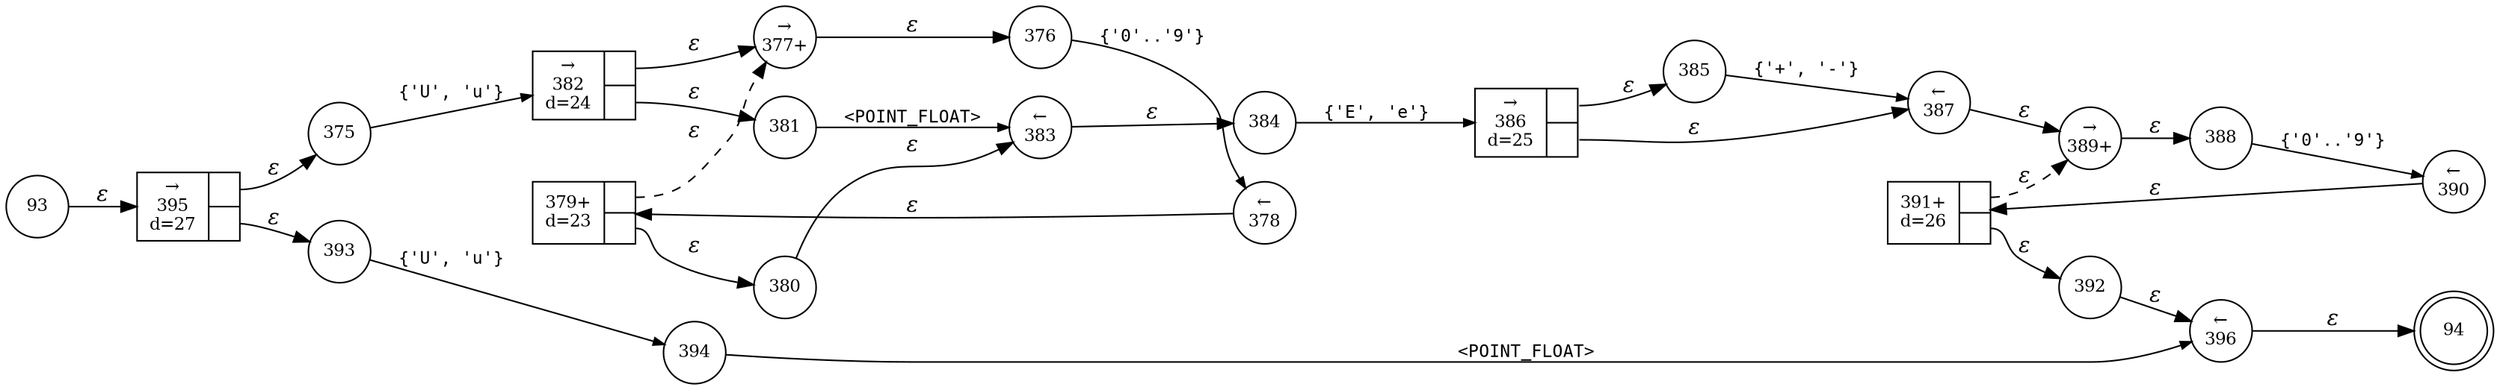 digraph ATN {
rankdir=LR;
s94[fontsize=11, label="94", shape=doublecircle, fixedsize=true, width=.6];
s384[fontsize=11,label="384", shape=circle, fixedsize=true, width=.55, peripheries=1];
s385[fontsize=11,label="385", shape=circle, fixedsize=true, width=.55, peripheries=1];
s386[fontsize=11,label="{&rarr;\n386\nd=25|{<p0>|<p1>}}", shape=record, fixedsize=false, peripheries=1];
s387[fontsize=11,label="&larr;\n387", shape=circle, fixedsize=true, width=.55, peripheries=1];
s388[fontsize=11,label="388", shape=circle, fixedsize=true, width=.55, peripheries=1];
s389[fontsize=11,label="&rarr;\n389+", shape=circle, fixedsize=true, width=.55, peripheries=1];
s390[fontsize=11,label="&larr;\n390", shape=circle, fixedsize=true, width=.55, peripheries=1];
s391[fontsize=11,label="{391+\nd=26|{<p0>|<p1>}}", shape=record, fixedsize=false, peripheries=1];
s392[fontsize=11,label="392", shape=circle, fixedsize=true, width=.55, peripheries=1];
s393[fontsize=11,label="393", shape=circle, fixedsize=true, width=.55, peripheries=1];
s394[fontsize=11,label="394", shape=circle, fixedsize=true, width=.55, peripheries=1];
s395[fontsize=11,label="{&rarr;\n395\nd=27|{<p0>|<p1>}}", shape=record, fixedsize=false, peripheries=1];
s396[fontsize=11,label="&larr;\n396", shape=circle, fixedsize=true, width=.55, peripheries=1];
s375[fontsize=11,label="375", shape=circle, fixedsize=true, width=.55, peripheries=1];
s376[fontsize=11,label="376", shape=circle, fixedsize=true, width=.55, peripheries=1];
s377[fontsize=11,label="&rarr;\n377+", shape=circle, fixedsize=true, width=.55, peripheries=1];
s378[fontsize=11,label="&larr;\n378", shape=circle, fixedsize=true, width=.55, peripheries=1];
s379[fontsize=11,label="{379+\nd=23|{<p0>|<p1>}}", shape=record, fixedsize=false, peripheries=1];
s380[fontsize=11,label="380", shape=circle, fixedsize=true, width=.55, peripheries=1];
s93[fontsize=11,label="93", shape=circle, fixedsize=true, width=.55, peripheries=1];
s381[fontsize=11,label="381", shape=circle, fixedsize=true, width=.55, peripheries=1];
s382[fontsize=11,label="{&rarr;\n382\nd=24|{<p0>|<p1>}}", shape=record, fixedsize=false, peripheries=1];
s383[fontsize=11,label="&larr;\n383", shape=circle, fixedsize=true, width=.55, peripheries=1];
s93 -> s395 [fontname="Times-Italic", label="&epsilon;"];
s395:p0 -> s375 [fontname="Times-Italic", label="&epsilon;"];
s395:p1 -> s393 [fontname="Times-Italic", label="&epsilon;"];
s375 -> s382 [fontsize=11, fontname="Courier", arrowsize=.7, label = "{'U', 'u'}", arrowhead = normal];
s393 -> s394 [fontsize=11, fontname="Courier", arrowsize=.7, label = "{'U', 'u'}", arrowhead = normal];
s382:p0 -> s377 [fontname="Times-Italic", label="&epsilon;"];
s382:p1 -> s381 [fontname="Times-Italic", label="&epsilon;"];
s394 -> s396 [fontsize=11, fontname="Courier", arrowsize=.7, label = "<POINT_FLOAT>", arrowhead = normal];
s377 -> s376 [fontname="Times-Italic", label="&epsilon;"];
s381 -> s383 [fontsize=11, fontname="Courier", arrowsize=.7, label = "<POINT_FLOAT>", arrowhead = normal];
s396 -> s94 [fontname="Times-Italic", label="&epsilon;"];
s376 -> s378 [fontsize=11, fontname="Courier", arrowsize=.7, label = "{'0'..'9'}", arrowhead = normal];
s383 -> s384 [fontname="Times-Italic", label="&epsilon;"];
s378 -> s379 [fontname="Times-Italic", label="&epsilon;"];
s384 -> s386 [fontsize=11, fontname="Courier", arrowsize=.7, label = "{'E', 'e'}", arrowhead = normal];
s379:p0 -> s377 [fontname="Times-Italic", label="&epsilon;", style="dashed"];
s379:p1 -> s380 [fontname="Times-Italic", label="&epsilon;"];
s386:p0 -> s385 [fontname="Times-Italic", label="&epsilon;"];
s386:p1 -> s387 [fontname="Times-Italic", label="&epsilon;"];
s380 -> s383 [fontname="Times-Italic", label="&epsilon;"];
s385 -> s387 [fontsize=11, fontname="Courier", arrowsize=.7, label = "{'+', '-'}", arrowhead = normal];
s387 -> s389 [fontname="Times-Italic", label="&epsilon;"];
s389 -> s388 [fontname="Times-Italic", label="&epsilon;"];
s388 -> s390 [fontsize=11, fontname="Courier", arrowsize=.7, label = "{'0'..'9'}", arrowhead = normal];
s390 -> s391 [fontname="Times-Italic", label="&epsilon;"];
s391:p0 -> s389 [fontname="Times-Italic", label="&epsilon;", style="dashed"];
s391:p1 -> s392 [fontname="Times-Italic", label="&epsilon;"];
s392 -> s396 [fontname="Times-Italic", label="&epsilon;"];
}